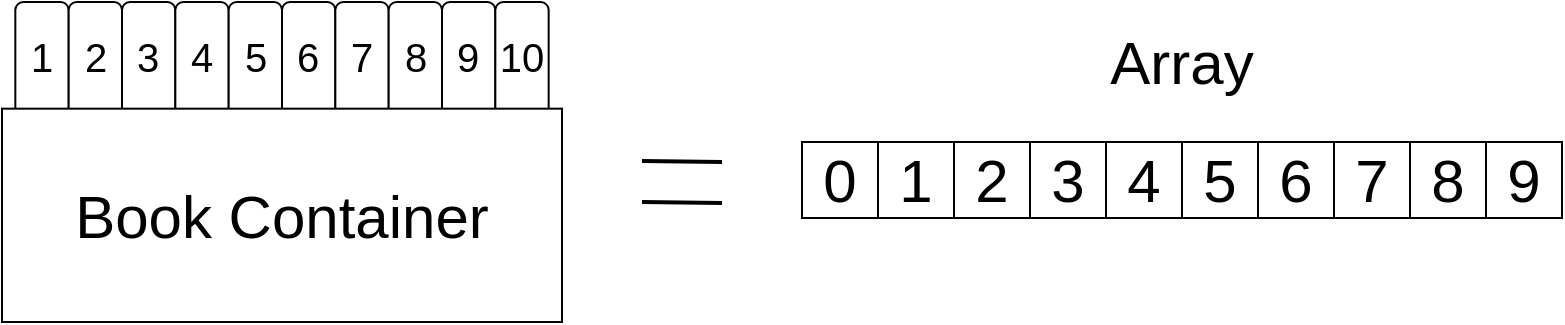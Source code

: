 <mxfile version="13.1.14"><diagram id="Ik9MoYZuoXEInia5sle7" name="Page-1"><mxGraphModel dx="1185" dy="621" grid="1" gridSize="10" guides="1" tooltips="1" connect="1" arrows="1" fold="1" page="1" pageScale="1" pageWidth="850" pageHeight="1100" math="0" shadow="0"><root><mxCell id="0"/><mxCell id="1" parent="0"/><mxCell id="OVjmRo2VliEwKLBt97gy-32" value="" style="group" vertex="1" connectable="0" parent="1"><mxGeometry x="440" y="390" width="380" height="40" as="geometry"/></mxCell><mxCell id="OVjmRo2VliEwKLBt97gy-22" value="&lt;font style=&quot;font-size: 30px&quot;&gt;0&lt;/font&gt;" style="whiteSpace=wrap;html=1;aspect=fixed;rounded=0;" vertex="1" parent="OVjmRo2VliEwKLBt97gy-32"><mxGeometry width="38" height="38" as="geometry"/></mxCell><mxCell id="OVjmRo2VliEwKLBt97gy-23" value="&lt;font style=&quot;font-size: 30px&quot;&gt;1&lt;/font&gt;" style="whiteSpace=wrap;html=1;aspect=fixed;rounded=0;" vertex="1" parent="OVjmRo2VliEwKLBt97gy-32"><mxGeometry x="38" width="38" height="38" as="geometry"/></mxCell><mxCell id="OVjmRo2VliEwKLBt97gy-24" value="&lt;font style=&quot;font-size: 30px&quot;&gt;2&lt;/font&gt;" style="whiteSpace=wrap;html=1;aspect=fixed;rounded=0;" vertex="1" parent="OVjmRo2VliEwKLBt97gy-32"><mxGeometry x="76" width="38" height="38" as="geometry"/></mxCell><mxCell id="OVjmRo2VliEwKLBt97gy-25" value="&lt;font style=&quot;font-size: 30px&quot;&gt;3&lt;/font&gt;" style="whiteSpace=wrap;html=1;aspect=fixed;rounded=0;" vertex="1" parent="OVjmRo2VliEwKLBt97gy-32"><mxGeometry x="114" width="38" height="38" as="geometry"/></mxCell><mxCell id="OVjmRo2VliEwKLBt97gy-26" value="&lt;font style=&quot;font-size: 30px&quot;&gt;4&lt;/font&gt;" style="whiteSpace=wrap;html=1;aspect=fixed;rounded=0;" vertex="1" parent="OVjmRo2VliEwKLBt97gy-32"><mxGeometry x="152" width="38" height="38" as="geometry"/></mxCell><mxCell id="OVjmRo2VliEwKLBt97gy-27" value="&lt;font style=&quot;font-size: 30px&quot;&gt;5&lt;/font&gt;" style="whiteSpace=wrap;html=1;aspect=fixed;rounded=0;" vertex="1" parent="OVjmRo2VliEwKLBt97gy-32"><mxGeometry x="190" width="38" height="38" as="geometry"/></mxCell><mxCell id="OVjmRo2VliEwKLBt97gy-28" value="&lt;font style=&quot;font-size: 30px&quot;&gt;6&lt;/font&gt;" style="whiteSpace=wrap;html=1;aspect=fixed;rounded=0;" vertex="1" parent="OVjmRo2VliEwKLBt97gy-32"><mxGeometry x="228" width="38" height="38" as="geometry"/></mxCell><mxCell id="OVjmRo2VliEwKLBt97gy-29" value="&lt;font style=&quot;font-size: 30px&quot;&gt;7&lt;/font&gt;" style="whiteSpace=wrap;html=1;aspect=fixed;rounded=0;" vertex="1" parent="OVjmRo2VliEwKLBt97gy-32"><mxGeometry x="266" width="38" height="38" as="geometry"/></mxCell><mxCell id="OVjmRo2VliEwKLBt97gy-30" value="&lt;font style=&quot;font-size: 30px&quot;&gt;8&lt;/font&gt;" style="whiteSpace=wrap;html=1;aspect=fixed;rounded=0;" vertex="1" parent="OVjmRo2VliEwKLBt97gy-32"><mxGeometry x="304" width="38" height="38" as="geometry"/></mxCell><mxCell id="OVjmRo2VliEwKLBt97gy-31" value="&lt;font style=&quot;font-size: 30px&quot;&gt;9&lt;/font&gt;" style="whiteSpace=wrap;html=1;aspect=fixed;rounded=0;" vertex="1" parent="OVjmRo2VliEwKLBt97gy-32"><mxGeometry x="342" width="38" height="38" as="geometry"/></mxCell><mxCell id="OVjmRo2VliEwKLBt97gy-33" value="" style="group" vertex="1" connectable="0" parent="1"><mxGeometry x="40" y="320" width="280" height="160" as="geometry"/></mxCell><mxCell id="OVjmRo2VliEwKLBt97gy-2" value="" style="rounded=1;whiteSpace=wrap;html=1;" vertex="1" parent="OVjmRo2VliEwKLBt97gy-33"><mxGeometry x="6.667" width="26.667" height="160" as="geometry"/></mxCell><mxCell id="OVjmRo2VliEwKLBt97gy-3" value="" style="rounded=1;whiteSpace=wrap;html=1;" vertex="1" parent="OVjmRo2VliEwKLBt97gy-33"><mxGeometry x="33.333" width="26.667" height="160" as="geometry"/></mxCell><mxCell id="OVjmRo2VliEwKLBt97gy-4" value="" style="rounded=1;whiteSpace=wrap;html=1;" vertex="1" parent="OVjmRo2VliEwKLBt97gy-33"><mxGeometry x="60" width="26.667" height="160" as="geometry"/></mxCell><mxCell id="OVjmRo2VliEwKLBt97gy-5" value="" style="rounded=1;whiteSpace=wrap;html=1;" vertex="1" parent="OVjmRo2VliEwKLBt97gy-33"><mxGeometry x="86.667" width="26.667" height="160" as="geometry"/></mxCell><mxCell id="OVjmRo2VliEwKLBt97gy-6" value="" style="rounded=1;whiteSpace=wrap;html=1;" vertex="1" parent="OVjmRo2VliEwKLBt97gy-33"><mxGeometry x="113.333" width="26.667" height="160" as="geometry"/></mxCell><mxCell id="OVjmRo2VliEwKLBt97gy-7" value="" style="rounded=1;whiteSpace=wrap;html=1;" vertex="1" parent="OVjmRo2VliEwKLBt97gy-33"><mxGeometry x="140" width="26.667" height="160" as="geometry"/></mxCell><mxCell id="OVjmRo2VliEwKLBt97gy-8" value="" style="rounded=1;whiteSpace=wrap;html=1;" vertex="1" parent="OVjmRo2VliEwKLBt97gy-33"><mxGeometry x="166.667" width="26.667" height="160" as="geometry"/></mxCell><mxCell id="OVjmRo2VliEwKLBt97gy-9" value="" style="rounded=1;whiteSpace=wrap;html=1;" vertex="1" parent="OVjmRo2VliEwKLBt97gy-33"><mxGeometry x="193.333" width="26.667" height="160" as="geometry"/></mxCell><mxCell id="OVjmRo2VliEwKLBt97gy-10" value="" style="rounded=1;whiteSpace=wrap;html=1;" vertex="1" parent="OVjmRo2VliEwKLBt97gy-33"><mxGeometry x="220" width="26.667" height="160" as="geometry"/></mxCell><mxCell id="OVjmRo2VliEwKLBt97gy-11" value="" style="rounded=1;whiteSpace=wrap;html=1;" vertex="1" parent="OVjmRo2VliEwKLBt97gy-33"><mxGeometry x="246.667" width="26.667" height="160" as="geometry"/></mxCell><mxCell id="OVjmRo2VliEwKLBt97gy-1" value="&lt;font style=&quot;font-size: 30px&quot;&gt;Book Container&lt;/font&gt;" style="rounded=0;whiteSpace=wrap;html=1;" vertex="1" parent="OVjmRo2VliEwKLBt97gy-33"><mxGeometry y="53.333" width="280" height="106.667" as="geometry"/></mxCell><mxCell id="OVjmRo2VliEwKLBt97gy-12" value="&lt;font style=&quot;font-size: 20px&quot;&gt;1&lt;/font&gt;" style="text;html=1;strokeColor=none;fillColor=none;align=center;verticalAlign=middle;whiteSpace=wrap;rounded=0;" vertex="1" parent="OVjmRo2VliEwKLBt97gy-33"><mxGeometry x="10" y="13.333" width="20" height="26.667" as="geometry"/></mxCell><mxCell id="OVjmRo2VliEwKLBt97gy-13" value="&lt;font style=&quot;font-size: 20px&quot;&gt;2&lt;/font&gt;" style="text;html=1;strokeColor=none;fillColor=none;align=center;verticalAlign=middle;whiteSpace=wrap;rounded=0;" vertex="1" parent="OVjmRo2VliEwKLBt97gy-33"><mxGeometry x="36.667" y="13.333" width="20" height="26.667" as="geometry"/></mxCell><mxCell id="OVjmRo2VliEwKLBt97gy-14" value="&lt;font style=&quot;font-size: 20px&quot;&gt;3&lt;/font&gt;" style="text;html=1;strokeColor=none;fillColor=none;align=center;verticalAlign=middle;whiteSpace=wrap;rounded=0;" vertex="1" parent="OVjmRo2VliEwKLBt97gy-33"><mxGeometry x="63.333" y="13.333" width="20" height="26.667" as="geometry"/></mxCell><mxCell id="OVjmRo2VliEwKLBt97gy-15" value="&lt;font style=&quot;font-size: 20px&quot;&gt;4&lt;/font&gt;" style="text;html=1;strokeColor=none;fillColor=none;align=center;verticalAlign=middle;whiteSpace=wrap;rounded=0;" vertex="1" parent="OVjmRo2VliEwKLBt97gy-33"><mxGeometry x="90" y="13.333" width="20" height="26.667" as="geometry"/></mxCell><mxCell id="OVjmRo2VliEwKLBt97gy-16" value="&lt;font style=&quot;font-size: 20px&quot;&gt;5&lt;/font&gt;" style="text;html=1;strokeColor=none;fillColor=none;align=center;verticalAlign=middle;whiteSpace=wrap;rounded=0;" vertex="1" parent="OVjmRo2VliEwKLBt97gy-33"><mxGeometry x="116.667" y="13.333" width="20" height="26.667" as="geometry"/></mxCell><mxCell id="OVjmRo2VliEwKLBt97gy-17" value="&lt;font style=&quot;font-size: 20px&quot;&gt;6&lt;/font&gt;" style="text;html=1;strokeColor=none;fillColor=none;align=center;verticalAlign=middle;whiteSpace=wrap;rounded=0;" vertex="1" parent="OVjmRo2VliEwKLBt97gy-33"><mxGeometry x="143.333" y="13.333" width="20" height="26.667" as="geometry"/></mxCell><mxCell id="OVjmRo2VliEwKLBt97gy-18" value="&lt;font style=&quot;font-size: 20px&quot;&gt;7&lt;/font&gt;" style="text;html=1;strokeColor=none;fillColor=none;align=center;verticalAlign=middle;whiteSpace=wrap;rounded=0;" vertex="1" parent="OVjmRo2VliEwKLBt97gy-33"><mxGeometry x="170" y="13.333" width="20" height="26.667" as="geometry"/></mxCell><mxCell id="OVjmRo2VliEwKLBt97gy-19" value="&lt;font style=&quot;font-size: 20px&quot;&gt;8&lt;/font&gt;" style="text;html=1;strokeColor=none;fillColor=none;align=center;verticalAlign=middle;whiteSpace=wrap;rounded=0;" vertex="1" parent="OVjmRo2VliEwKLBt97gy-33"><mxGeometry x="196.667" y="13.333" width="20" height="26.667" as="geometry"/></mxCell><mxCell id="OVjmRo2VliEwKLBt97gy-20" value="&lt;font style=&quot;font-size: 20px&quot;&gt;9&lt;/font&gt;" style="text;html=1;strokeColor=none;fillColor=none;align=center;verticalAlign=middle;whiteSpace=wrap;rounded=0;" vertex="1" parent="OVjmRo2VliEwKLBt97gy-33"><mxGeometry x="223.333" y="13.333" width="20" height="26.667" as="geometry"/></mxCell><mxCell id="OVjmRo2VliEwKLBt97gy-21" value="&lt;font style=&quot;font-size: 20px&quot;&gt;10&lt;/font&gt;" style="text;html=1;strokeColor=none;fillColor=none;align=center;verticalAlign=middle;whiteSpace=wrap;rounded=0;" vertex="1" parent="OVjmRo2VliEwKLBt97gy-33"><mxGeometry x="250" y="13.333" width="20" height="26.667" as="geometry"/></mxCell><mxCell id="OVjmRo2VliEwKLBt97gy-34" value="" style="endArrow=none;html=1;strokeWidth=2;" edge="1" parent="1"><mxGeometry width="50" height="50" relative="1" as="geometry"><mxPoint x="360" y="399.5" as="sourcePoint"/><mxPoint x="400" y="400" as="targetPoint"/></mxGeometry></mxCell><mxCell id="OVjmRo2VliEwKLBt97gy-35" value="" style="endArrow=none;html=1;strokeWidth=2;" edge="1" parent="1"><mxGeometry width="50" height="50" relative="1" as="geometry"><mxPoint x="360" y="420" as="sourcePoint"/><mxPoint x="400" y="420.5" as="targetPoint"/></mxGeometry></mxCell><mxCell id="OVjmRo2VliEwKLBt97gy-36" value="&lt;font style=&quot;font-size: 30px&quot;&gt;Array&lt;/font&gt;" style="text;html=1;strokeColor=none;fillColor=none;align=center;verticalAlign=middle;whiteSpace=wrap;rounded=0;" vertex="1" parent="1"><mxGeometry x="585" y="330" width="90" height="40" as="geometry"/></mxCell></root></mxGraphModel></diagram></mxfile>